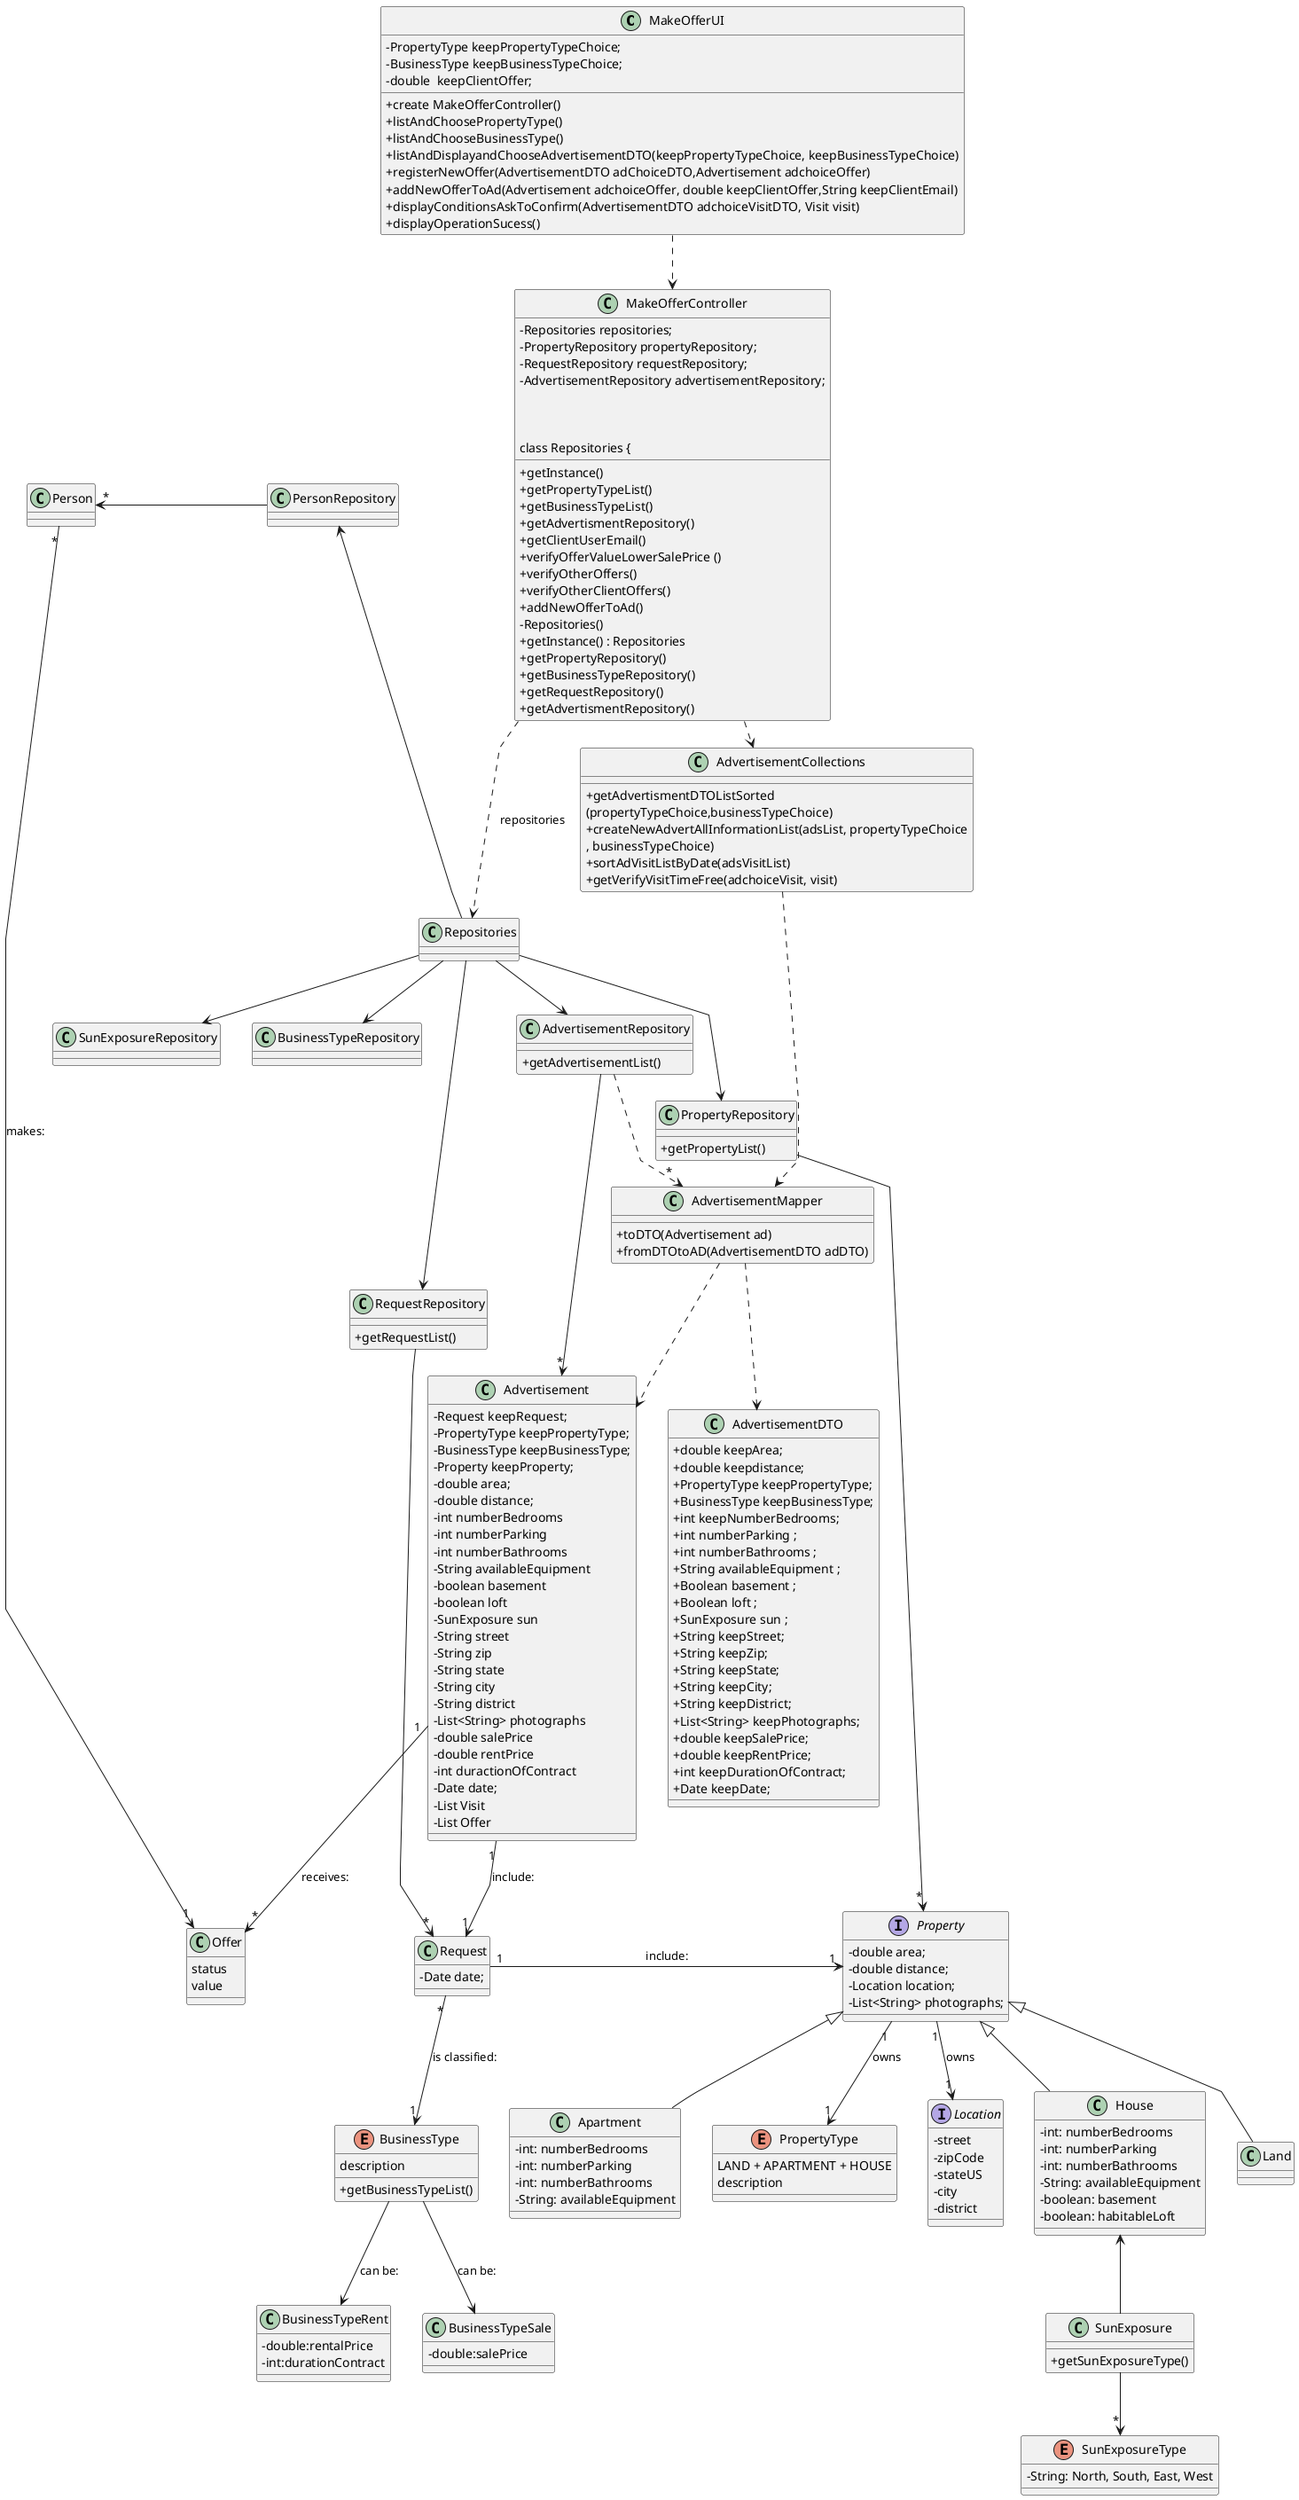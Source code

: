 @startuml
'skinparam monochrome true
skinparam packageStyle rectangle
skinparam shadowing false
skinparam linetype polyline
'skinparam linetype orto

skinparam classAttributeIconSize 0

'left to right direction

class MakeOfferUI {
- PropertyType keepPropertyTypeChoice;
- BusinessType keepBusinessTypeChoice;
- double  keepClientOffer;
+ create MakeOfferController()
+ listAndChoosePropertyType()
+ listAndChooseBusinessType()
+ listAndDisplayandChooseAdvertisementDTO(keepPropertyTypeChoice, keepBusinessTypeChoice)
+ registerNewOffer(AdvertisementDTO adChoiceDTO,Advertisement adchoiceOffer)
+ addNewOfferToAd(Advertisement adchoiceOffer, double keepClientOffer,String keepClientEmail)
+ displayConditionsAskToConfirm(AdvertisementDTO adchoiceVisitDTO, Visit visit)
+ displayOperationSucess()
}

'________________________________________________________________________________________

class MakeOfferController {
- Repositories repositories;
- PropertyRepository propertyRepository;
- RequestRepository requestRepository;
- AdvertisementRepository advertisementRepository;
+ getInstance()
+ getPropertyTypeList()
+ getBusinessTypeList()
+ getAdvertismentRepository()
+ getClientUserEmail()
+ verifyOfferValueLowerSalePrice ()
+ verifyOtherOffers()
+ verifyOtherClientOffers()
+ addNewOfferToAd()

'________________________________________________________________________________________


class Repositories {
- Repositories()
+ getInstance() : Repositories
+ getPropertyRepository()
+ getBusinessTypeRepository()
+ getRequestRepository()
+ getAdvertismentRepository()
}
'________________________________________________________________________________________

class PropertyRepository{
+ getPropertyList()
}
interface Property {
- double area;
- double distance;
- Location location;
- List<String> photographs;
}
class Land{
}
class Apartment{
- int: numberBedrooms
- int: numberParking
- int: numberBathrooms
- String: availableEquipment
}
class House{
- int: numberBedrooms
- int: numberParking
- int: numberBathrooms
- String: availableEquipment
- boolean: basement
- boolean: habitableLoft
}
enum SunExposureType {
- String: North, South, East, West
}
class SunExposure {
+ getSunExposureType()
}
enum PropertyType {
LAND + APARTMENT + HOUSE
    description
}
interface Location {
- street
- zipCode
- stateUS
- city
- district
}
'________________________________________________________________________________________
class RequestRepository{
+ getRequestList()
}
class Request{
- Date date;
}
class BusinessType{
+ getBusinessTypeList()
}
enum BusinessType {
    description
}
class BusinessTypeRent{
-double:rentalPrice
-int:durationContract
}
class BusinessTypeSale{
- double:salePrice
}
'________________________________________________________________________________________
class AdvertisementRepository {
+ getAdvertisementList()
}
class Advertisement {
- Request keepRequest;
- PropertyType keepPropertyType;
- BusinessType keepBusinessType;
- Property keepProperty;
- double area;
- double distance;
- int numberBedrooms
- int numberParking
- int numberBathrooms
- String availableEquipment
- boolean basement
- boolean loft
- SunExposure sun
- String street
- String zip
- String state
- String city
- String district
- List<String> photographs
- double salePrice
- double rentPrice
- int duractionOfContract
- Date date;
- List Visit
- List Offer
}
class AdvertisementMapper{
+ toDTO(Advertisement ad)
+ fromDTOtoAD(AdvertisementDTO adDTO)
}
class AdvertisementDTO{
+ double keepArea;
+ double keepdistance;
+ PropertyType keepPropertyType;
+ BusinessType keepBusinessType;
+ int keepNumberBedrooms;
+ int numberParking ;
+ int numberBathrooms ;
+ String availableEquipment ;
+ Boolean basement ;
+ Boolean loft ;
+ SunExposure sun ;
+ String keepStreet;
+ String keepZip;
+ String keepState;
+ String keepCity;
+ String keepDistrict;
+ List<String> keepPhotographs;
+ double keepSalePrice;
+ double keepRentPrice;
+ int keepDurationOfContract;
+ Date keepDate;
}

class AdvertisementCollections{
+ getAdvertismentDTOListSorted\n(propertyTypeChoice,businessTypeChoice)
+ createNewAdvertAllInformationList(adsList, propertyTypeChoice\n, businessTypeChoice)
+ sortAdVisitListByDate(adsVisitList)
+ getVerifyVisitTimeFree(adchoiceVisit, visit)
}

class Offer{
    status
    value
}

MakeOfferUI .down.> MakeOfferController

MakeOfferController .down.> Repositories: repositories

Repositories -down-> PropertyRepository
Repositories -down-> SunExposureRepository
Repositories -down-> BusinessTypeRepository
Repositories -down-> RequestRepository
Repositories -up-> PersonRepository
Repositories -down-> AdvertisementRepository

PropertyRepository -down-> "*" Property
Property "1" -down-> "1" PropertyType: owns
Property "1" -down-> "1" Location: owns
Land -up-|> Property
Apartment -up-|> Property
House -up-|> Property
SunExposure -up-> House
SunExposure --> "*" SunExposureType

RequestRepository -down-> "*" Request
Request "*"  -down-> "1" BusinessType: is classified:
Request "1"  -> "1" Property: include:
BusinessType -down-> BusinessTypeRent: can be:
BusinessType -down-> BusinessTypeSale: can be:

AdvertisementRepository -down-> "*" Advertisement
AdvertisementRepository .down.> "*" AdvertisementMapper
AdvertisementMapper .down.> AdvertisementDTO
AdvertisementMapper .down.> Advertisement

MakeOfferController .> AdvertisementCollections
AdvertisementCollections .> AdvertisementMapper

Advertisement "1"-->"1" Request: include:

PersonRepository -left-> "*" Person

Advertisement "1"--> "*"Offer: receives:

Person "*" --> "1" Offer: makes:

@enduml